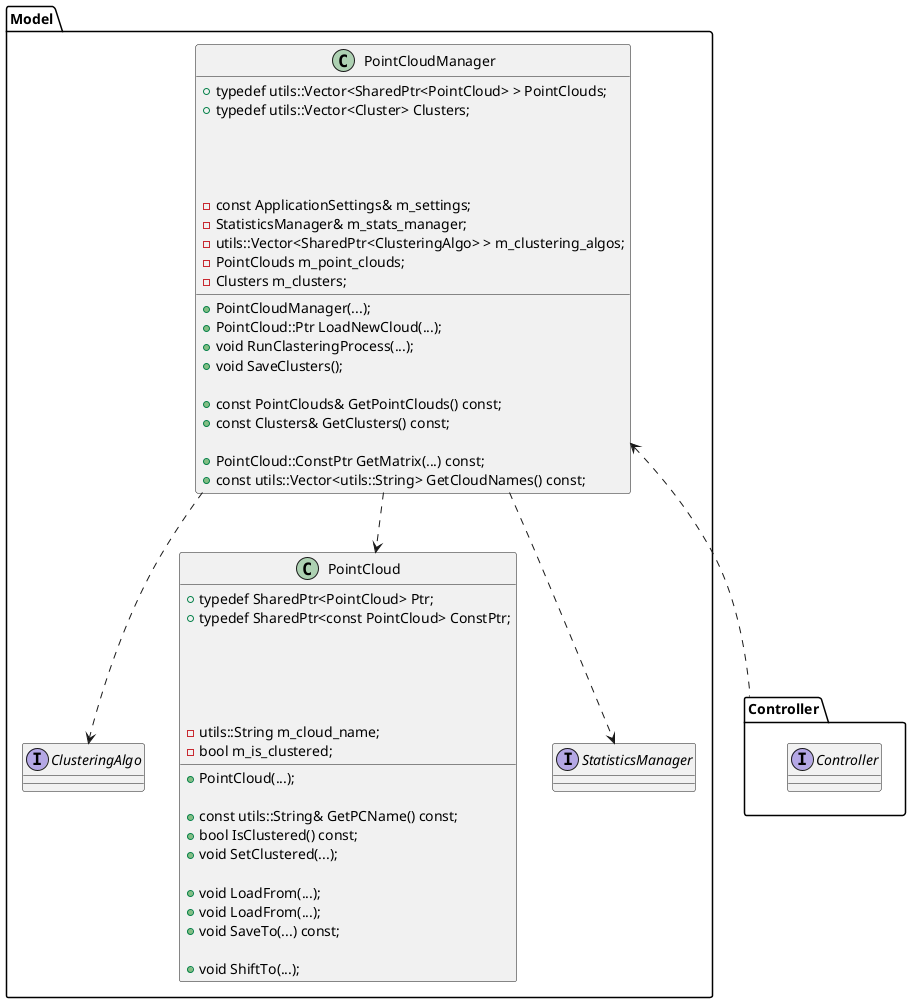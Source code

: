 @startuml


package "Controller" {
	interface Controller {
	}
}

package "Model" {
	interface ClusteringAlgo {
	}

	class PointCloudManager {
	  +typedef utils::Vector<SharedPtr<PointCloud> > PointClouds;
	  +typedef utils::Vector<Cluster> Clusters;

	  +PointCloudManager(...);
	  +PointCloud::Ptr LoadNewCloud(...);
	  +void RunClasteringProcess(...);
	  +void SaveClusters();

	  +const PointClouds& GetPointClouds() const;
	  +const Clusters& GetClusters() const;

	  +PointCloud::ConstPtr GetMatrix(...) const;
	  +const utils::Vector<utils::String> GetCloudNames() const;

	  -const ApplicationSettings& m_settings;
	  -StatisticsManager& m_stats_manager;
	  -utils::Vector<SharedPtr<ClusteringAlgo> > m_clustering_algos;
	  -PointClouds m_point_clouds;
	  -Clusters m_clusters;
	}

	class PointCloud {
	  +typedef SharedPtr<PointCloud> Ptr;
	  +typedef SharedPtr<const PointCloud> ConstPtr;

	  +PointCloud(...);

	  +const utils::String& GetPCName() const;
	  +bool IsClustered() const;
	  +void SetClustered(...);

	  +void LoadFrom(...);
	  +void LoadFrom(...);
	  +void SaveTo(...) const;

	  +void ShiftTo(...);

	  -utils::String m_cloud_name;
	  -bool m_is_clustered;
	}

	interface StatisticsManager	{
	}
}


PointCloudManager <.d. Controller


PointCloudManager ..> ClusteringAlgo
PointCloudManager ..> StatisticsManager

PointCloudManager ..> PointCloud


@enduml